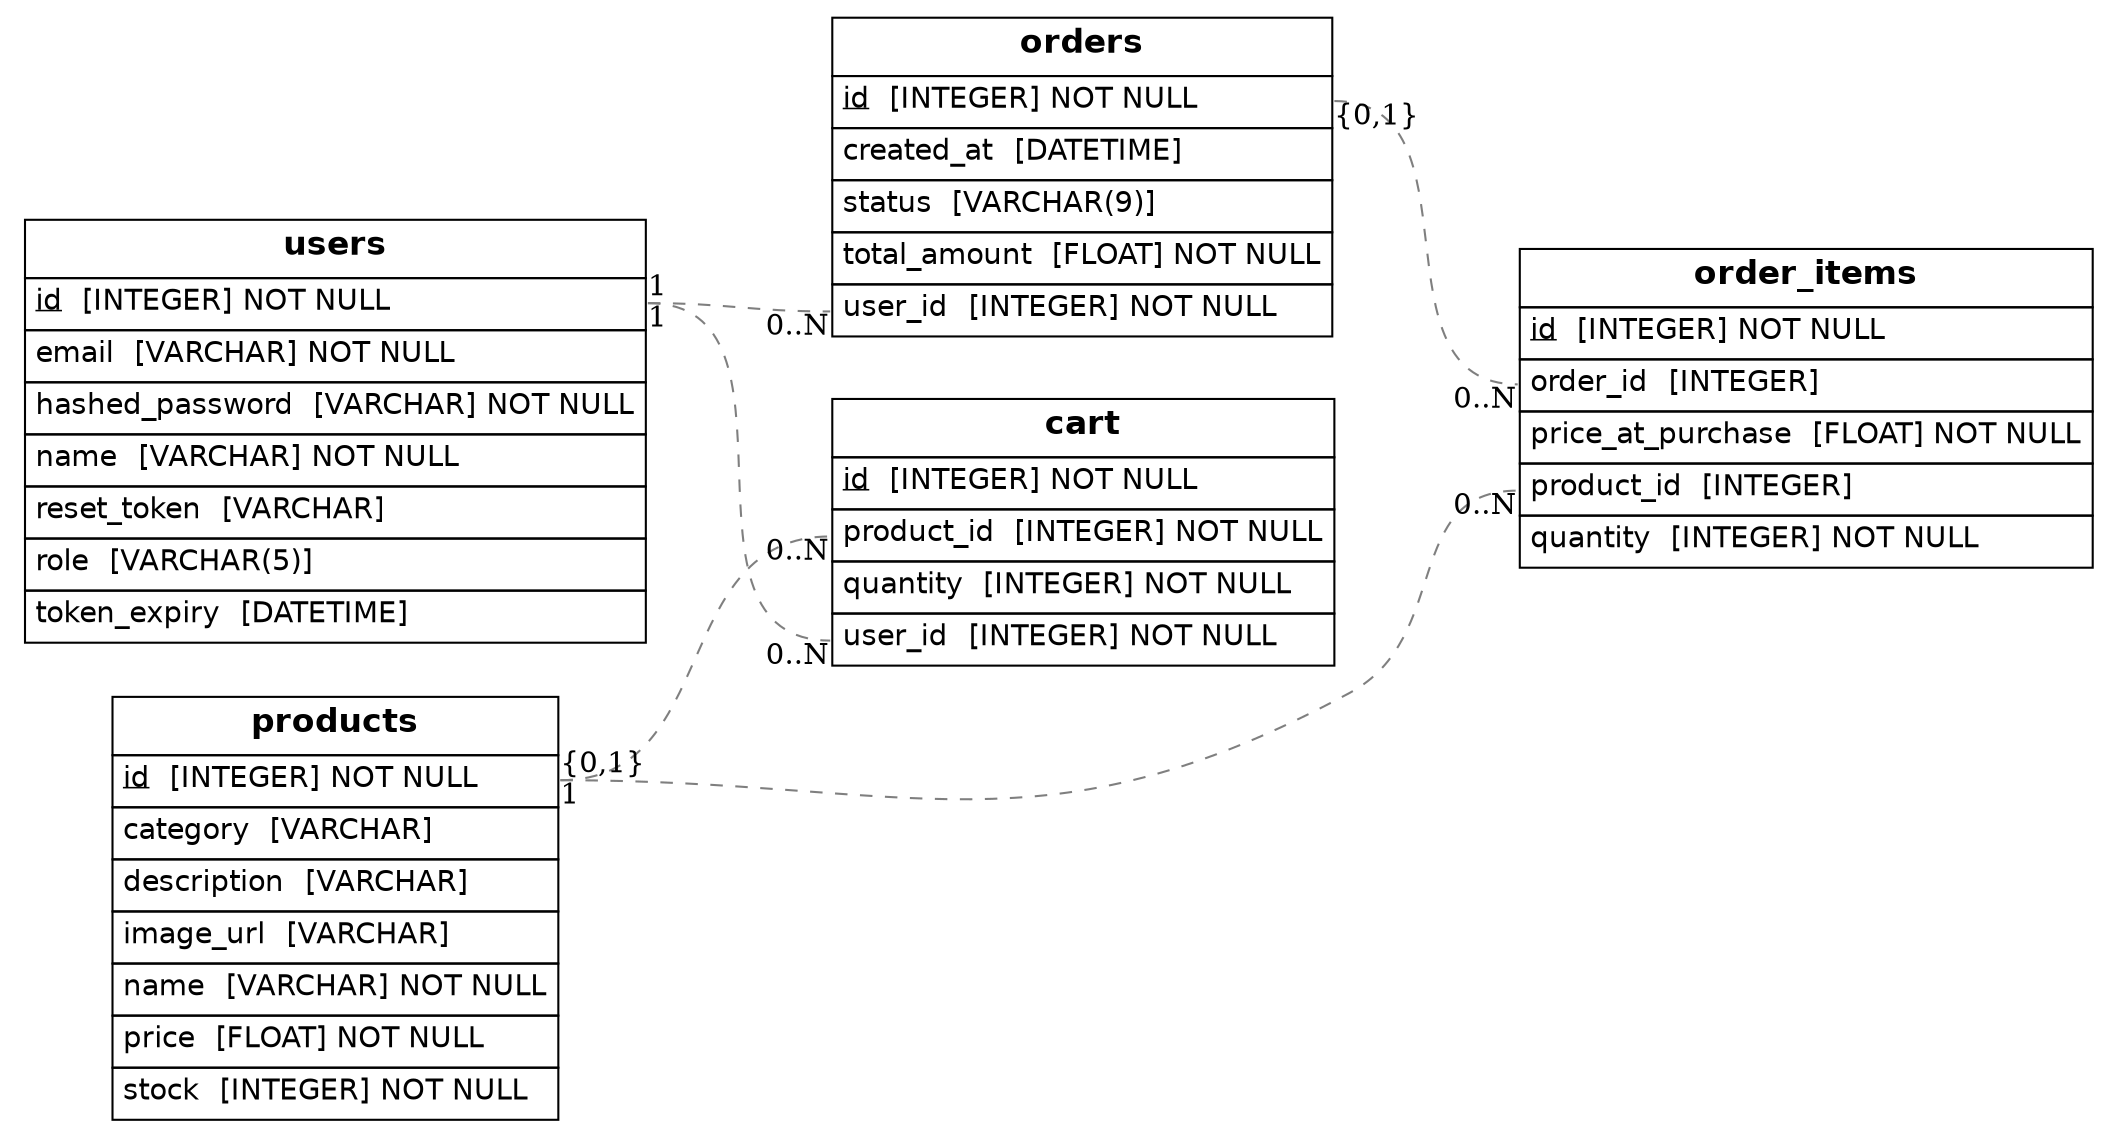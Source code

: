 
      graph {
         graph [rankdir=LR];
         node [label="\N",
             shape=plaintext
         ];
         edge [color=gray50,
             minlen=2,
             style=dashed
         ];
      
"cart" [label=<<FONT FACE="Helvetica"><TABLE BORDER="0" CELLBORDER="1" CELLPADDING="4" CELLSPACING="0"><TR><TD><B><FONT POINT-SIZE="16">cart</FONT></B></TD></TR><TR><TD ALIGN="LEFT" PORT="id"><u><FONT>id</FONT></u> <FONT> [INTEGER]</FONT> NOT NULL</TD></TR><TR><TD ALIGN="LEFT" PORT="product_id"><FONT>product_id</FONT> <FONT> [INTEGER]</FONT> NOT NULL</TD></TR><TR><TD ALIGN="LEFT" PORT="quantity"><FONT>quantity</FONT> <FONT> [INTEGER]</FONT> NOT NULL</TD></TR><TR><TD ALIGN="LEFT" PORT="user_id"><FONT>user_id</FONT> <FONT> [INTEGER]</FONT> NOT NULL</TD></TR></TABLE></FONT>>];
"users" [label=<<FONT FACE="Helvetica"><TABLE BORDER="0" CELLBORDER="1" CELLPADDING="4" CELLSPACING="0"><TR><TD><B><FONT POINT-SIZE="16">users</FONT></B></TD></TR><TR><TD ALIGN="LEFT" PORT="id"><u><FONT>id</FONT></u> <FONT> [INTEGER]</FONT> NOT NULL</TD></TR><TR><TD ALIGN="LEFT" PORT="email"><FONT>email</FONT> <FONT> [VARCHAR]</FONT> NOT NULL</TD></TR><TR><TD ALIGN="LEFT" PORT="hashed_password"><FONT>hashed_password</FONT> <FONT> [VARCHAR]</FONT> NOT NULL</TD></TR><TR><TD ALIGN="LEFT" PORT="name"><FONT>name</FONT> <FONT> [VARCHAR]</FONT> NOT NULL</TD></TR><TR><TD ALIGN="LEFT" PORT="reset_token"><FONT>reset_token</FONT> <FONT> [VARCHAR]</FONT></TD></TR><TR><TD ALIGN="LEFT" PORT="role"><FONT>role</FONT> <FONT> [VARCHAR(5)]</FONT></TD></TR><TR><TD ALIGN="LEFT" PORT="token_expiry"><FONT>token_expiry</FONT> <FONT> [DATETIME]</FONT></TD></TR></TABLE></FONT>>];
"products" [label=<<FONT FACE="Helvetica"><TABLE BORDER="0" CELLBORDER="1" CELLPADDING="4" CELLSPACING="0"><TR><TD><B><FONT POINT-SIZE="16">products</FONT></B></TD></TR><TR><TD ALIGN="LEFT" PORT="id"><u><FONT>id</FONT></u> <FONT> [INTEGER]</FONT> NOT NULL</TD></TR><TR><TD ALIGN="LEFT" PORT="category"><FONT>category</FONT> <FONT> [VARCHAR]</FONT></TD></TR><TR><TD ALIGN="LEFT" PORT="description"><FONT>description</FONT> <FONT> [VARCHAR]</FONT></TD></TR><TR><TD ALIGN="LEFT" PORT="image_url"><FONT>image_url</FONT> <FONT> [VARCHAR]</FONT></TD></TR><TR><TD ALIGN="LEFT" PORT="name"><FONT>name</FONT> <FONT> [VARCHAR]</FONT> NOT NULL</TD></TR><TR><TD ALIGN="LEFT" PORT="price"><FONT>price</FONT> <FONT> [FLOAT]</FONT> NOT NULL</TD></TR><TR><TD ALIGN="LEFT" PORT="stock"><FONT>stock</FONT> <FONT> [INTEGER]</FONT> NOT NULL</TD></TR></TABLE></FONT>>];
"order_items" [label=<<FONT FACE="Helvetica"><TABLE BORDER="0" CELLBORDER="1" CELLPADDING="4" CELLSPACING="0"><TR><TD><B><FONT POINT-SIZE="16">order_items</FONT></B></TD></TR><TR><TD ALIGN="LEFT" PORT="id"><u><FONT>id</FONT></u> <FONT> [INTEGER]</FONT> NOT NULL</TD></TR><TR><TD ALIGN="LEFT" PORT="order_id"><FONT>order_id</FONT> <FONT> [INTEGER]</FONT></TD></TR><TR><TD ALIGN="LEFT" PORT="price_at_purchase"><FONT>price_at_purchase</FONT> <FONT> [FLOAT]</FONT> NOT NULL</TD></TR><TR><TD ALIGN="LEFT" PORT="product_id"><FONT>product_id</FONT> <FONT> [INTEGER]</FONT></TD></TR><TR><TD ALIGN="LEFT" PORT="quantity"><FONT>quantity</FONT> <FONT> [INTEGER]</FONT> NOT NULL</TD></TR></TABLE></FONT>>];
"orders" [label=<<FONT FACE="Helvetica"><TABLE BORDER="0" CELLBORDER="1" CELLPADDING="4" CELLSPACING="0"><TR><TD><B><FONT POINT-SIZE="16">orders</FONT></B></TD></TR><TR><TD ALIGN="LEFT" PORT="id"><u><FONT>id</FONT></u> <FONT> [INTEGER]</FONT> NOT NULL</TD></TR><TR><TD ALIGN="LEFT" PORT="created_at"><FONT>created_at</FONT> <FONT> [DATETIME]</FONT></TD></TR><TR><TD ALIGN="LEFT" PORT="status"><FONT>status</FONT> <FONT> [VARCHAR(9)]</FONT></TD></TR><TR><TD ALIGN="LEFT" PORT="total_amount"><FONT>total_amount</FONT> <FONT> [FLOAT]</FONT> NOT NULL</TD></TR><TR><TD ALIGN="LEFT" PORT="user_id"><FONT>user_id</FONT> <FONT> [INTEGER]</FONT> NOT NULL</TD></TR></TABLE></FONT>>];
"users":"id" -- "cart":"user_id" [taillabel=<<FONT>1</FONT>>,headlabel=<<FONT>0..N</FONT>>];
"products":"id" -- "cart":"product_id" [taillabel=<<FONT>1</FONT>>,headlabel=<<FONT>0..N</FONT>>];
"orders":"id" -- "order_items":"order_id" [taillabel=<<FONT>{0,1}</FONT>>,headlabel=<<FONT>0..N</FONT>>];
"products":"id" -- "order_items":"product_id" [taillabel=<<FONT>{0,1}</FONT>>,headlabel=<<FONT>0..N</FONT>>];
"users":"id" -- "orders":"user_id" [taillabel=<<FONT>1</FONT>>,headlabel=<<FONT>0..N</FONT>>];
}